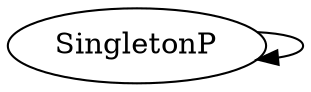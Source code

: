 /* Created by mdot for Matlab */
digraph m2html {
  SingletonP -> SingletonP;

  SingletonP [URL="SingletonP.html"];
}